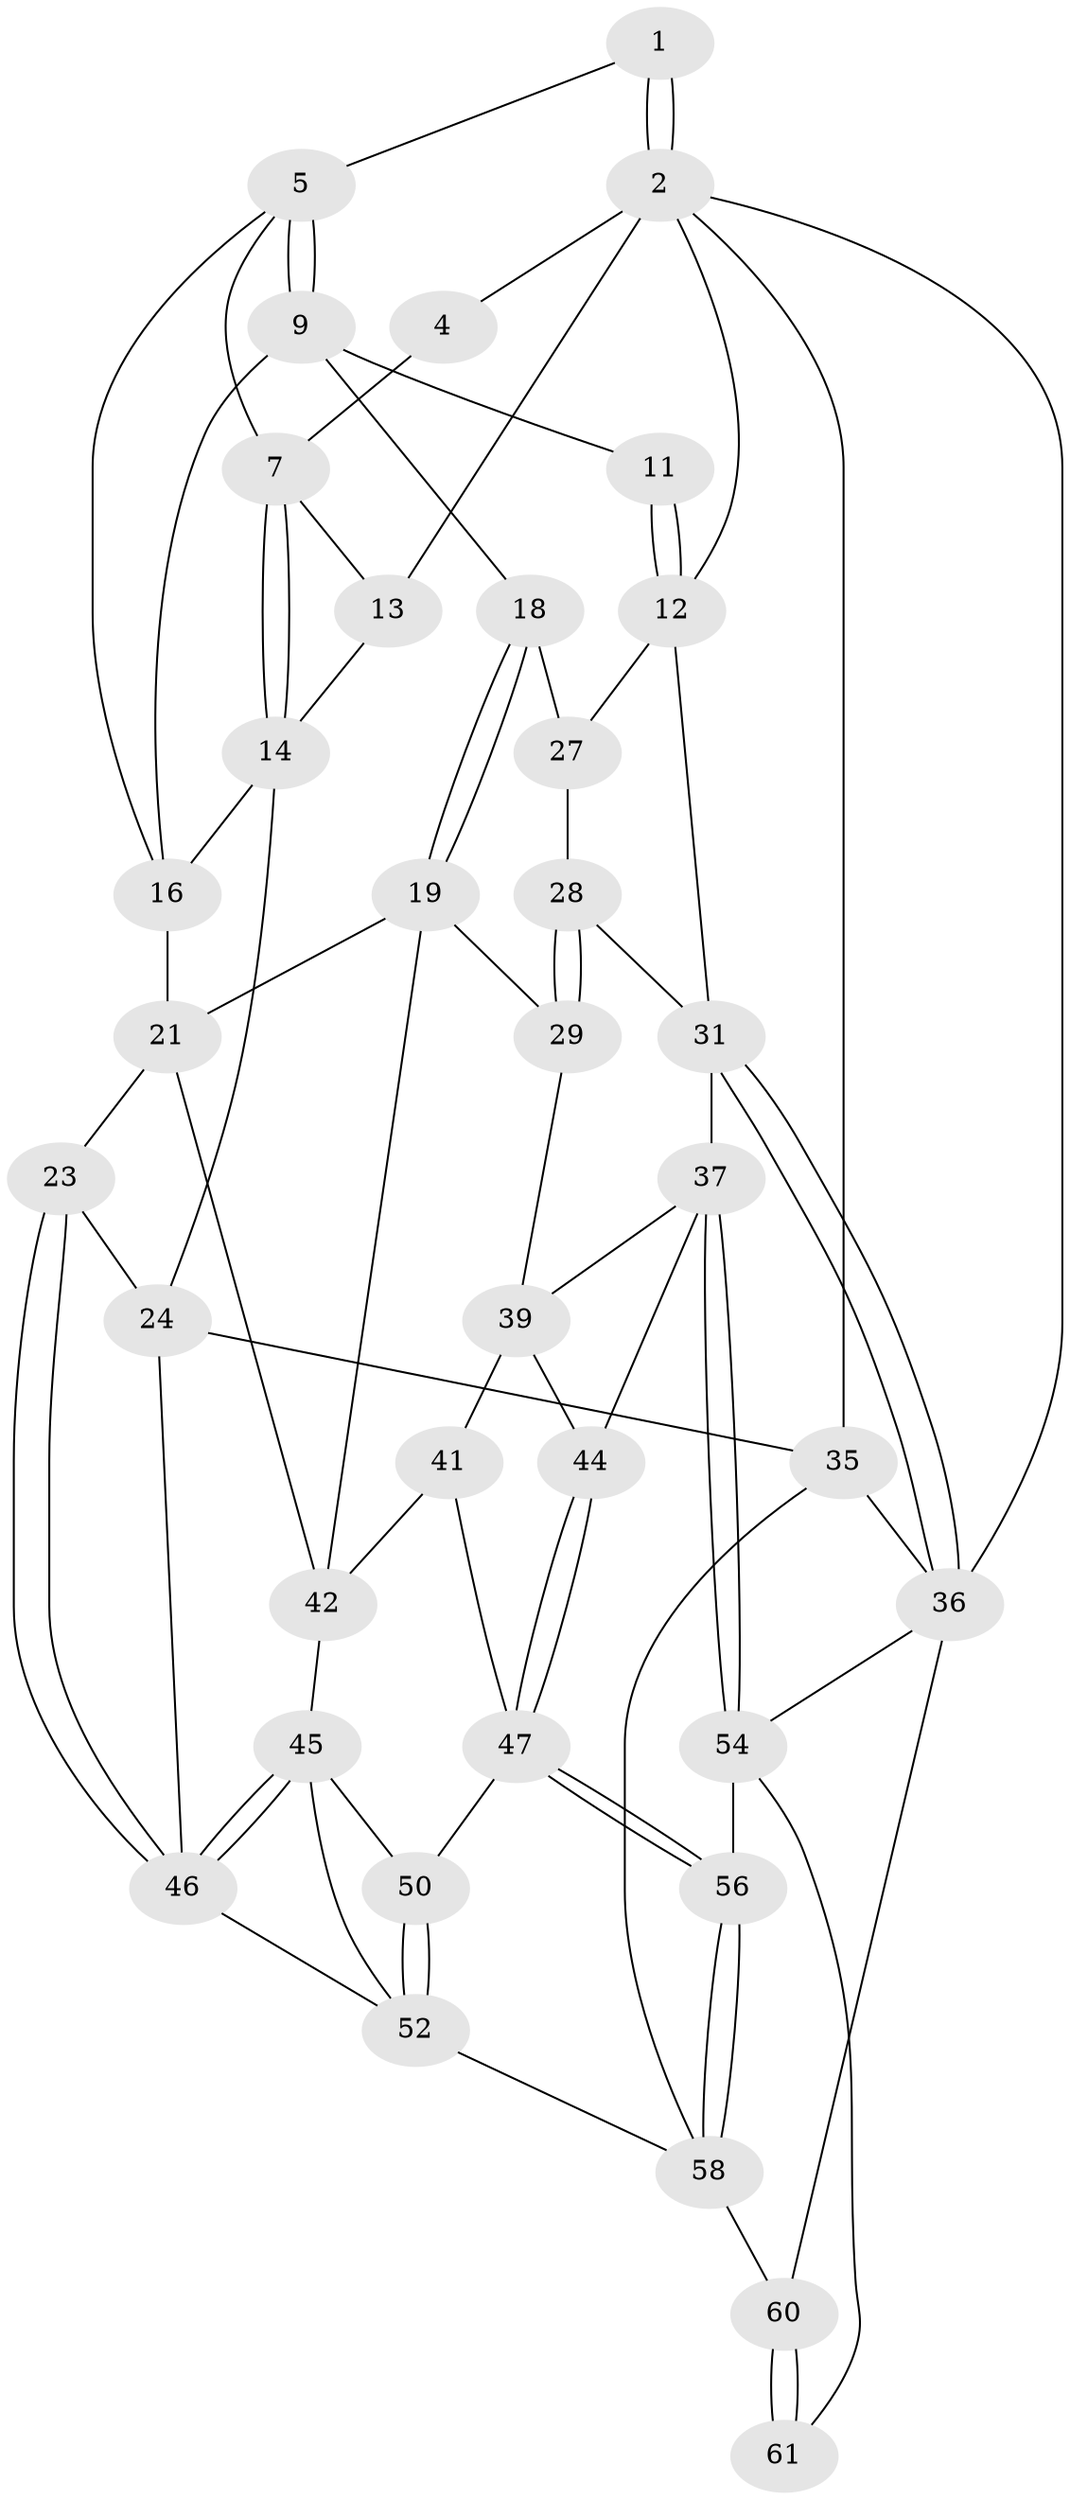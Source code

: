 // Generated by graph-tools (version 1.1) at 2025/52/02/27/25 19:52:38]
// undirected, 37 vertices, 81 edges
graph export_dot {
graph [start="1"]
  node [color=gray90,style=filled];
  1 [pos="+0.48754134226456103+0"];
  2 [pos="+1+0",super="+3"];
  4 [pos="+0.45132355325047513+0"];
  5 [pos="+0.4897337058449115+0",super="+6"];
  7 [pos="+0.3141032300018873+0.11094531392318423",super="+8"];
  9 [pos="+0.597563315570816+0.19974288760599476",super="+10"];
  11 [pos="+1+0.028388443716176943"];
  12 [pos="+1+0",super="+26"];
  13 [pos="+0+0.02567397019255107"];
  14 [pos="+0.2218436681227037+0.23614743061399557",super="+15"];
  16 [pos="+0.42246305395251044+0.2166001200614731",super="+17"];
  18 [pos="+0.6207566965822621+0.4532935513620034",super="+25"];
  19 [pos="+0.613683350585625+0.4808421120544892",super="+20"];
  21 [pos="+0.3113852160541316+0.3669956106571221",super="+22"];
  23 [pos="+0.07254914605200101+0.5498324006873405"];
  24 [pos="+0+0.5121350114803078",super="+34"];
  27 [pos="+0.9095319867934346+0.44886003706524524"];
  28 [pos="+0.8945398706262591+0.4821744688790637",super="+33"];
  29 [pos="+0.6595289936929065+0.4876881326596741",super="+30"];
  31 [pos="+1+0.6709633224139391",super="+32"];
  35 [pos="+0+1"];
  36 [pos="+1+1",super="+57"];
  37 [pos="+0.829708685625125+0.7684292486974401",super="+38"];
  39 [pos="+0.6823922052192329+0.6015619809918863",super="+40"];
  41 [pos="+0.5117505999952501+0.730750966831475"];
  42 [pos="+0.4108189296362221+0.6527609934324903",super="+43"];
  44 [pos="+0.650988198722597+0.8305004474573502"];
  45 [pos="+0.32915920903576107+0.7199692666092528",super="+51"];
  46 [pos="+0.11785784152788659+0.8815347207344705",super="+49"];
  47 [pos="+0.589257489153583+0.8915934525679745",super="+48"];
  50 [pos="+0.5273473885843173+0.8582338347222785"];
  52 [pos="+0.3469130420993781+0.9150911356800258",super="+53"];
  54 [pos="+0.8332800980672066+0.7979181282644755",super="+55"];
  56 [pos="+0.5671218121706861+1"];
  58 [pos="+0.5175721003790253+1",super="+59"];
  60 [pos="+0.7955819468434429+1",super="+62"];
  61 [pos="+0.7999949540923756+0.8949233456499918"];
  1 -- 2;
  1 -- 2;
  1 -- 5;
  2 -- 12;
  2 -- 36;
  2 -- 35;
  2 -- 4;
  2 -- 13;
  4 -- 7;
  5 -- 9;
  5 -- 9;
  5 -- 16;
  5 -- 7;
  7 -- 14;
  7 -- 14;
  7 -- 13;
  9 -- 16;
  9 -- 18;
  9 -- 11;
  11 -- 12;
  11 -- 12;
  12 -- 27;
  12 -- 31;
  13 -- 14;
  14 -- 24;
  14 -- 16;
  16 -- 21;
  18 -- 19;
  18 -- 19;
  18 -- 27;
  19 -- 42;
  19 -- 21;
  19 -- 29;
  21 -- 42;
  21 -- 23;
  23 -- 24;
  23 -- 46;
  23 -- 46;
  24 -- 35;
  24 -- 46;
  27 -- 28;
  28 -- 29 [weight=2];
  28 -- 29;
  28 -- 31;
  29 -- 39;
  31 -- 36;
  31 -- 36;
  31 -- 37;
  35 -- 36;
  35 -- 58;
  36 -- 54;
  36 -- 60;
  37 -- 54;
  37 -- 54;
  37 -- 44;
  37 -- 39;
  39 -- 41;
  39 -- 44;
  41 -- 42;
  41 -- 47;
  42 -- 45;
  44 -- 47;
  44 -- 47;
  45 -- 46;
  45 -- 46;
  45 -- 50;
  45 -- 52;
  46 -- 52;
  47 -- 56;
  47 -- 56;
  47 -- 50;
  50 -- 52;
  50 -- 52;
  52 -- 58;
  54 -- 56;
  54 -- 61;
  56 -- 58;
  56 -- 58;
  58 -- 60;
  60 -- 61 [weight=2];
  60 -- 61;
}
